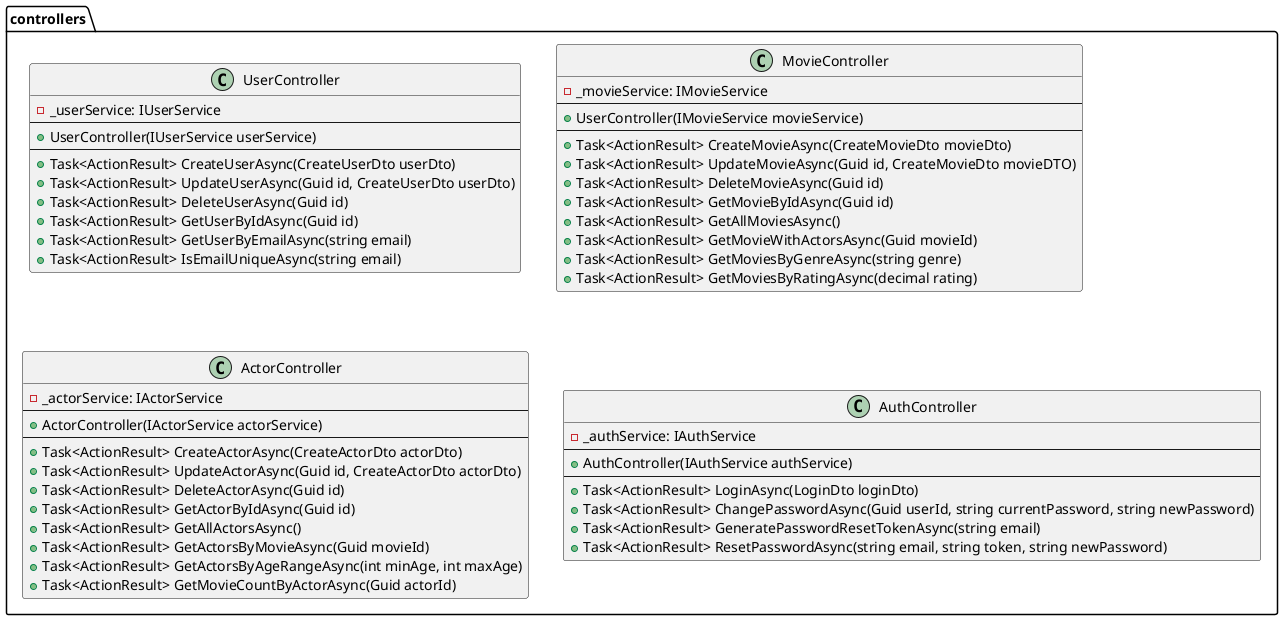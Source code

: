 @startuml "controllers"

package "controllers" {
    class UserController {
        - _userService: IUserService
        --
        + UserController(IUserService userService)
        --
        + Task<ActionResult> CreateUserAsync(CreateUserDto userDto)
        + Task<ActionResult> UpdateUserAsync(Guid id, CreateUserDto userDto)
        + Task<ActionResult> DeleteUserAsync(Guid id)
        + Task<ActionResult> GetUserByIdAsync(Guid id)
        + Task<ActionResult> GetUserByEmailAsync(string email)
        + Task<ActionResult> IsEmailUniqueAsync(string email)
    }

    class MovieController {
        - _movieService: IMovieService
        --
        + UserController(IMovieService movieService)
        --
        + Task<ActionResult> CreateMovieAsync(CreateMovieDto movieDto)
        + Task<ActionResult> UpdateMovieAsync(Guid id, CreateMovieDto movieDTO)
        + Task<ActionResult> DeleteMovieAsync(Guid id)
        + Task<ActionResult> GetMovieByIdAsync(Guid id)
        + Task<ActionResult> GetAllMoviesAsync()
        + Task<ActionResult> GetMovieWithActorsAsync(Guid movieId)
        + Task<ActionResult> GetMoviesByGenreAsync(string genre)
        + Task<ActionResult> GetMoviesByRatingAsync(decimal rating)
    }

    class ActorController {
        - _actorService: IActorService
        --
        + ActorController(IActorService actorService)
        --
        + Task<ActionResult> CreateActorAsync(CreateActorDto actorDto)
        + Task<ActionResult> UpdateActorAsync(Guid id, CreateActorDto actorDto)
        + Task<ActionResult> DeleteActorAsync(Guid id)
        + Task<ActionResult> GetActorByIdAsync(Guid id)
        + Task<ActionResult> GetAllActorsAsync()
        + Task<ActionResult> GetActorsByMovieAsync(Guid movieId)
        + Task<ActionResult> GetActorsByAgeRangeAsync(int minAge, int maxAge)
        + Task<ActionResult> GetMovieCountByActorAsync(Guid actorId)
    }

    class AuthController {
        - _authService: IAuthService
        --
        + AuthController(IAuthService authService)
        --
        + Task<ActionResult> LoginAsync(LoginDto loginDto)
        + Task<ActionResult> ChangePasswordAsync(Guid userId, string currentPassword, string newPassword)
        + Task<ActionResult> GeneratePasswordResetTokenAsync(string email)
        + Task<ActionResult> ResetPasswordAsync(string email, string token, string newPassword)
    }
}

@endumlpackage 